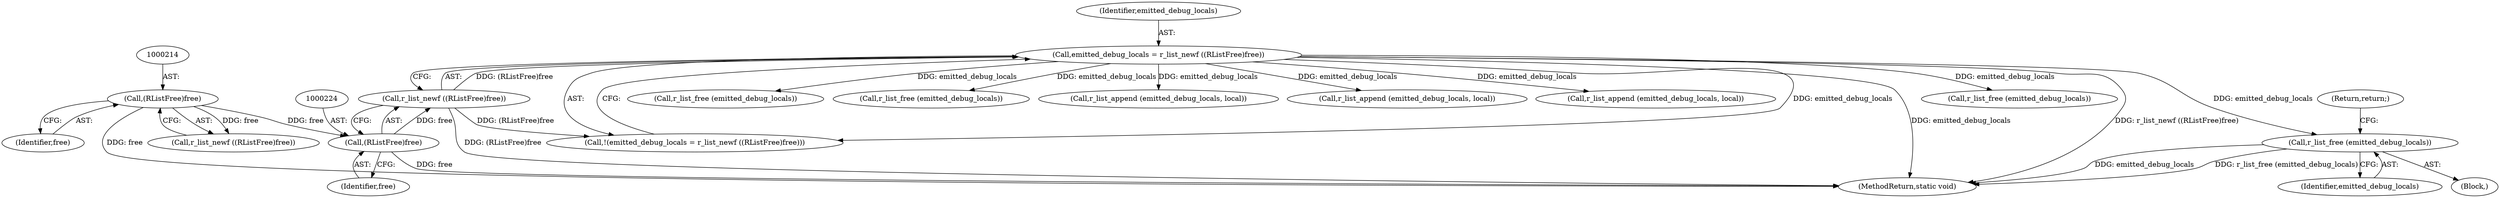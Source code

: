 digraph "0_radare2_252afb1cff9676f3ae1f341a28448bf2c8b6e308@pointer" {
"1000321" [label="(Call,r_list_free (emitted_debug_locals))"];
"1000220" [label="(Call,emitted_debug_locals = r_list_newf ((RListFree)free))"];
"1000222" [label="(Call,r_list_newf ((RListFree)free))"];
"1000223" [label="(Call,(RListFree)free)"];
"1000213" [label="(Call,(RListFree)free)"];
"1000219" [label="(Call,!(emitted_debug_locals = r_list_newf ((RListFree)free)))"];
"1000225" [label="(Identifier,free)"];
"1000215" [label="(Identifier,free)"];
"1000213" [label="(Call,(RListFree)free)"];
"1001189" [label="(Call,r_list_free (emitted_debug_locals))"];
"1001051" [label="(Call,r_list_free (emitted_debug_locals))"];
"1000574" [label="(Call,r_list_append (emitted_debug_locals, local))"];
"1000750" [label="(Call,r_list_append (emitted_debug_locals, local))"];
"1000879" [label="(Call,r_list_append (emitted_debug_locals, local))"];
"1000322" [label="(Identifier,emitted_debug_locals)"];
"1000323" [label="(Return,return;)"];
"1000222" [label="(Call,r_list_newf ((RListFree)free))"];
"1000220" [label="(Call,emitted_debug_locals = r_list_newf ((RListFree)free))"];
"1001193" [label="(MethodReturn,static void)"];
"1000223" [label="(Call,(RListFree)free)"];
"1000316" [label="(Block,)"];
"1000321" [label="(Call,r_list_free (emitted_debug_locals))"];
"1000212" [label="(Call,r_list_newf ((RListFree)free))"];
"1000221" [label="(Identifier,emitted_debug_locals)"];
"1000293" [label="(Call,r_list_free (emitted_debug_locals))"];
"1000321" -> "1000316"  [label="AST: "];
"1000321" -> "1000322"  [label="CFG: "];
"1000322" -> "1000321"  [label="AST: "];
"1000323" -> "1000321"  [label="CFG: "];
"1000321" -> "1001193"  [label="DDG: emitted_debug_locals"];
"1000321" -> "1001193"  [label="DDG: r_list_free (emitted_debug_locals)"];
"1000220" -> "1000321"  [label="DDG: emitted_debug_locals"];
"1000220" -> "1000219"  [label="AST: "];
"1000220" -> "1000222"  [label="CFG: "];
"1000221" -> "1000220"  [label="AST: "];
"1000222" -> "1000220"  [label="AST: "];
"1000219" -> "1000220"  [label="CFG: "];
"1000220" -> "1001193"  [label="DDG: emitted_debug_locals"];
"1000220" -> "1001193"  [label="DDG: r_list_newf ((RListFree)free)"];
"1000220" -> "1000219"  [label="DDG: emitted_debug_locals"];
"1000222" -> "1000220"  [label="DDG: (RListFree)free"];
"1000220" -> "1000293"  [label="DDG: emitted_debug_locals"];
"1000220" -> "1000574"  [label="DDG: emitted_debug_locals"];
"1000220" -> "1000750"  [label="DDG: emitted_debug_locals"];
"1000220" -> "1000879"  [label="DDG: emitted_debug_locals"];
"1000220" -> "1001051"  [label="DDG: emitted_debug_locals"];
"1000220" -> "1001189"  [label="DDG: emitted_debug_locals"];
"1000222" -> "1000223"  [label="CFG: "];
"1000223" -> "1000222"  [label="AST: "];
"1000222" -> "1001193"  [label="DDG: (RListFree)free"];
"1000222" -> "1000219"  [label="DDG: (RListFree)free"];
"1000223" -> "1000222"  [label="DDG: free"];
"1000223" -> "1000225"  [label="CFG: "];
"1000224" -> "1000223"  [label="AST: "];
"1000225" -> "1000223"  [label="AST: "];
"1000223" -> "1001193"  [label="DDG: free"];
"1000213" -> "1000223"  [label="DDG: free"];
"1000213" -> "1000212"  [label="AST: "];
"1000213" -> "1000215"  [label="CFG: "];
"1000214" -> "1000213"  [label="AST: "];
"1000215" -> "1000213"  [label="AST: "];
"1000212" -> "1000213"  [label="CFG: "];
"1000213" -> "1001193"  [label="DDG: free"];
"1000213" -> "1000212"  [label="DDG: free"];
}
